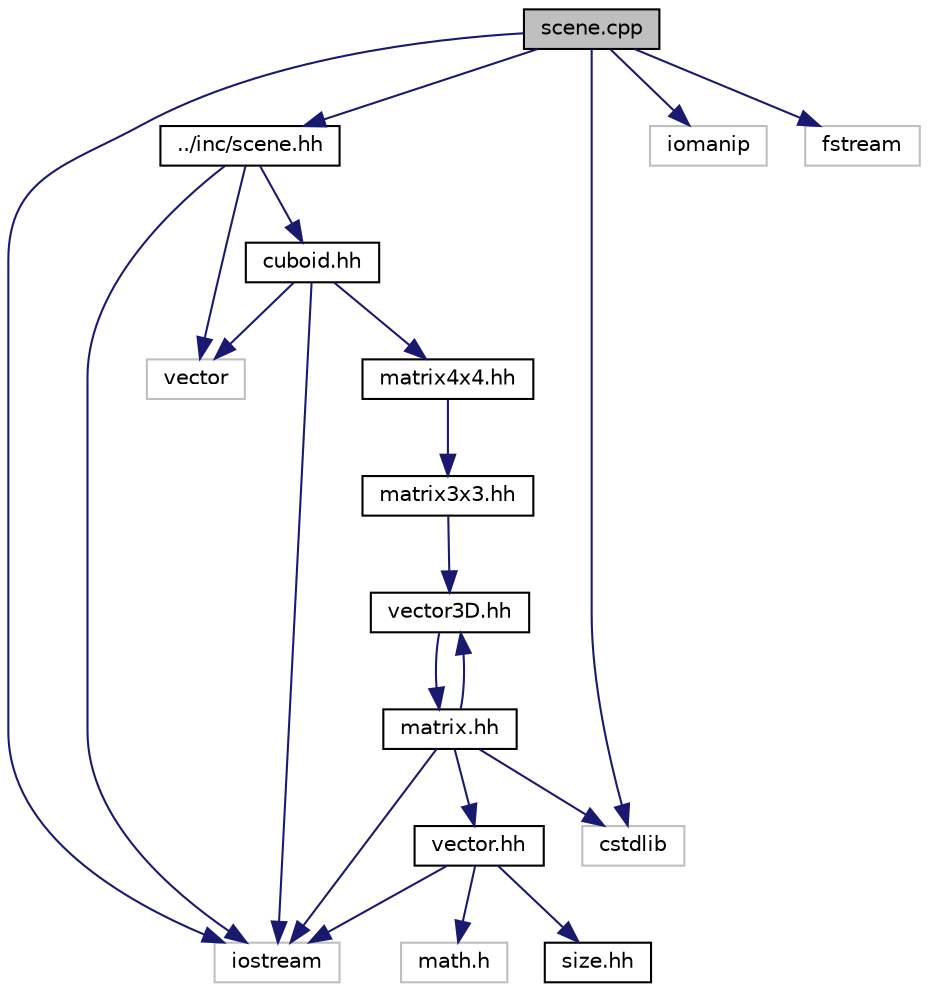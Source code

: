 digraph "scene.cpp"
{
 // LATEX_PDF_SIZE
  edge [fontname="Helvetica",fontsize="10",labelfontname="Helvetica",labelfontsize="10"];
  node [fontname="Helvetica",fontsize="10",shape=record];
  Node1 [label="scene.cpp",height=0.2,width=0.4,color="black", fillcolor="grey75", style="filled", fontcolor="black",tooltip="Definicje metod klasy Scene."];
  Node1 -> Node2 [color="midnightblue",fontsize="10",style="solid",fontname="Helvetica"];
  Node2 [label="../inc/scene.hh",height=0.2,width=0.4,color="black", fillcolor="white", style="filled",URL="$scene_8hh.html",tooltip=" "];
  Node2 -> Node3 [color="midnightblue",fontsize="10",style="solid",fontname="Helvetica"];
  Node3 [label="cuboid.hh",height=0.2,width=0.4,color="black", fillcolor="white", style="filled",URL="$cuboid_8hh.html",tooltip="Deklaracja klasy Cuboid."];
  Node3 -> Node4 [color="midnightblue",fontsize="10",style="solid",fontname="Helvetica"];
  Node4 [label="matrix4x4.hh",height=0.2,width=0.4,color="black", fillcolor="white", style="filled",URL="$matrix4x4_8hh.html",tooltip="konkretyzacja szablonu Matrix3x3"];
  Node4 -> Node5 [color="midnightblue",fontsize="10",style="solid",fontname="Helvetica"];
  Node5 [label="matrix3x3.hh",height=0.2,width=0.4,color="black", fillcolor="white", style="filled",URL="$matrix3x3_8hh.html",tooltip="konkretyzacja szablonu Matrix3x3"];
  Node5 -> Node6 [color="midnightblue",fontsize="10",style="solid",fontname="Helvetica"];
  Node6 [label="vector3D.hh",height=0.2,width=0.4,color="black", fillcolor="white", style="filled",URL="$vector3_d_8hh.html",tooltip="konkretyzacja szablonu Vector3D"];
  Node6 -> Node7 [color="midnightblue",fontsize="10",style="solid",fontname="Helvetica"];
  Node7 [label="matrix.hh",height=0.2,width=0.4,color="black", fillcolor="white", style="filled",URL="$matrix_8hh.html",tooltip="Definicja szablonu Matrix."];
  Node7 -> Node8 [color="midnightblue",fontsize="10",style="solid",fontname="Helvetica"];
  Node8 [label="vector.hh",height=0.2,width=0.4,color="black", fillcolor="white", style="filled",URL="$vector_8hh.html",tooltip="Definicja szablonu Vector."];
  Node8 -> Node9 [color="midnightblue",fontsize="10",style="solid",fontname="Helvetica"];
  Node9 [label="size.hh",height=0.2,width=0.4,color="black", fillcolor="white", style="filled",URL="$size_8hh.html",tooltip=" "];
  Node8 -> Node10 [color="midnightblue",fontsize="10",style="solid",fontname="Helvetica"];
  Node10 [label="iostream",height=0.2,width=0.4,color="grey75", fillcolor="white", style="filled",tooltip=" "];
  Node8 -> Node11 [color="midnightblue",fontsize="10",style="solid",fontname="Helvetica"];
  Node11 [label="math.h",height=0.2,width=0.4,color="grey75", fillcolor="white", style="filled",tooltip=" "];
  Node7 -> Node6 [color="midnightblue",fontsize="10",style="solid",fontname="Helvetica"];
  Node7 -> Node10 [color="midnightblue",fontsize="10",style="solid",fontname="Helvetica"];
  Node7 -> Node12 [color="midnightblue",fontsize="10",style="solid",fontname="Helvetica"];
  Node12 [label="cstdlib",height=0.2,width=0.4,color="grey75", fillcolor="white", style="filled",tooltip=" "];
  Node3 -> Node10 [color="midnightblue",fontsize="10",style="solid",fontname="Helvetica"];
  Node3 -> Node13 [color="midnightblue",fontsize="10",style="solid",fontname="Helvetica"];
  Node13 [label="vector",height=0.2,width=0.4,color="grey75", fillcolor="white", style="filled",tooltip=" "];
  Node2 -> Node10 [color="midnightblue",fontsize="10",style="solid",fontname="Helvetica"];
  Node2 -> Node13 [color="midnightblue",fontsize="10",style="solid",fontname="Helvetica"];
  Node1 -> Node10 [color="midnightblue",fontsize="10",style="solid",fontname="Helvetica"];
  Node1 -> Node12 [color="midnightblue",fontsize="10",style="solid",fontname="Helvetica"];
  Node1 -> Node14 [color="midnightblue",fontsize="10",style="solid",fontname="Helvetica"];
  Node14 [label="iomanip",height=0.2,width=0.4,color="grey75", fillcolor="white", style="filled",tooltip=" "];
  Node1 -> Node15 [color="midnightblue",fontsize="10",style="solid",fontname="Helvetica"];
  Node15 [label="fstream",height=0.2,width=0.4,color="grey75", fillcolor="white", style="filled",tooltip=" "];
}
